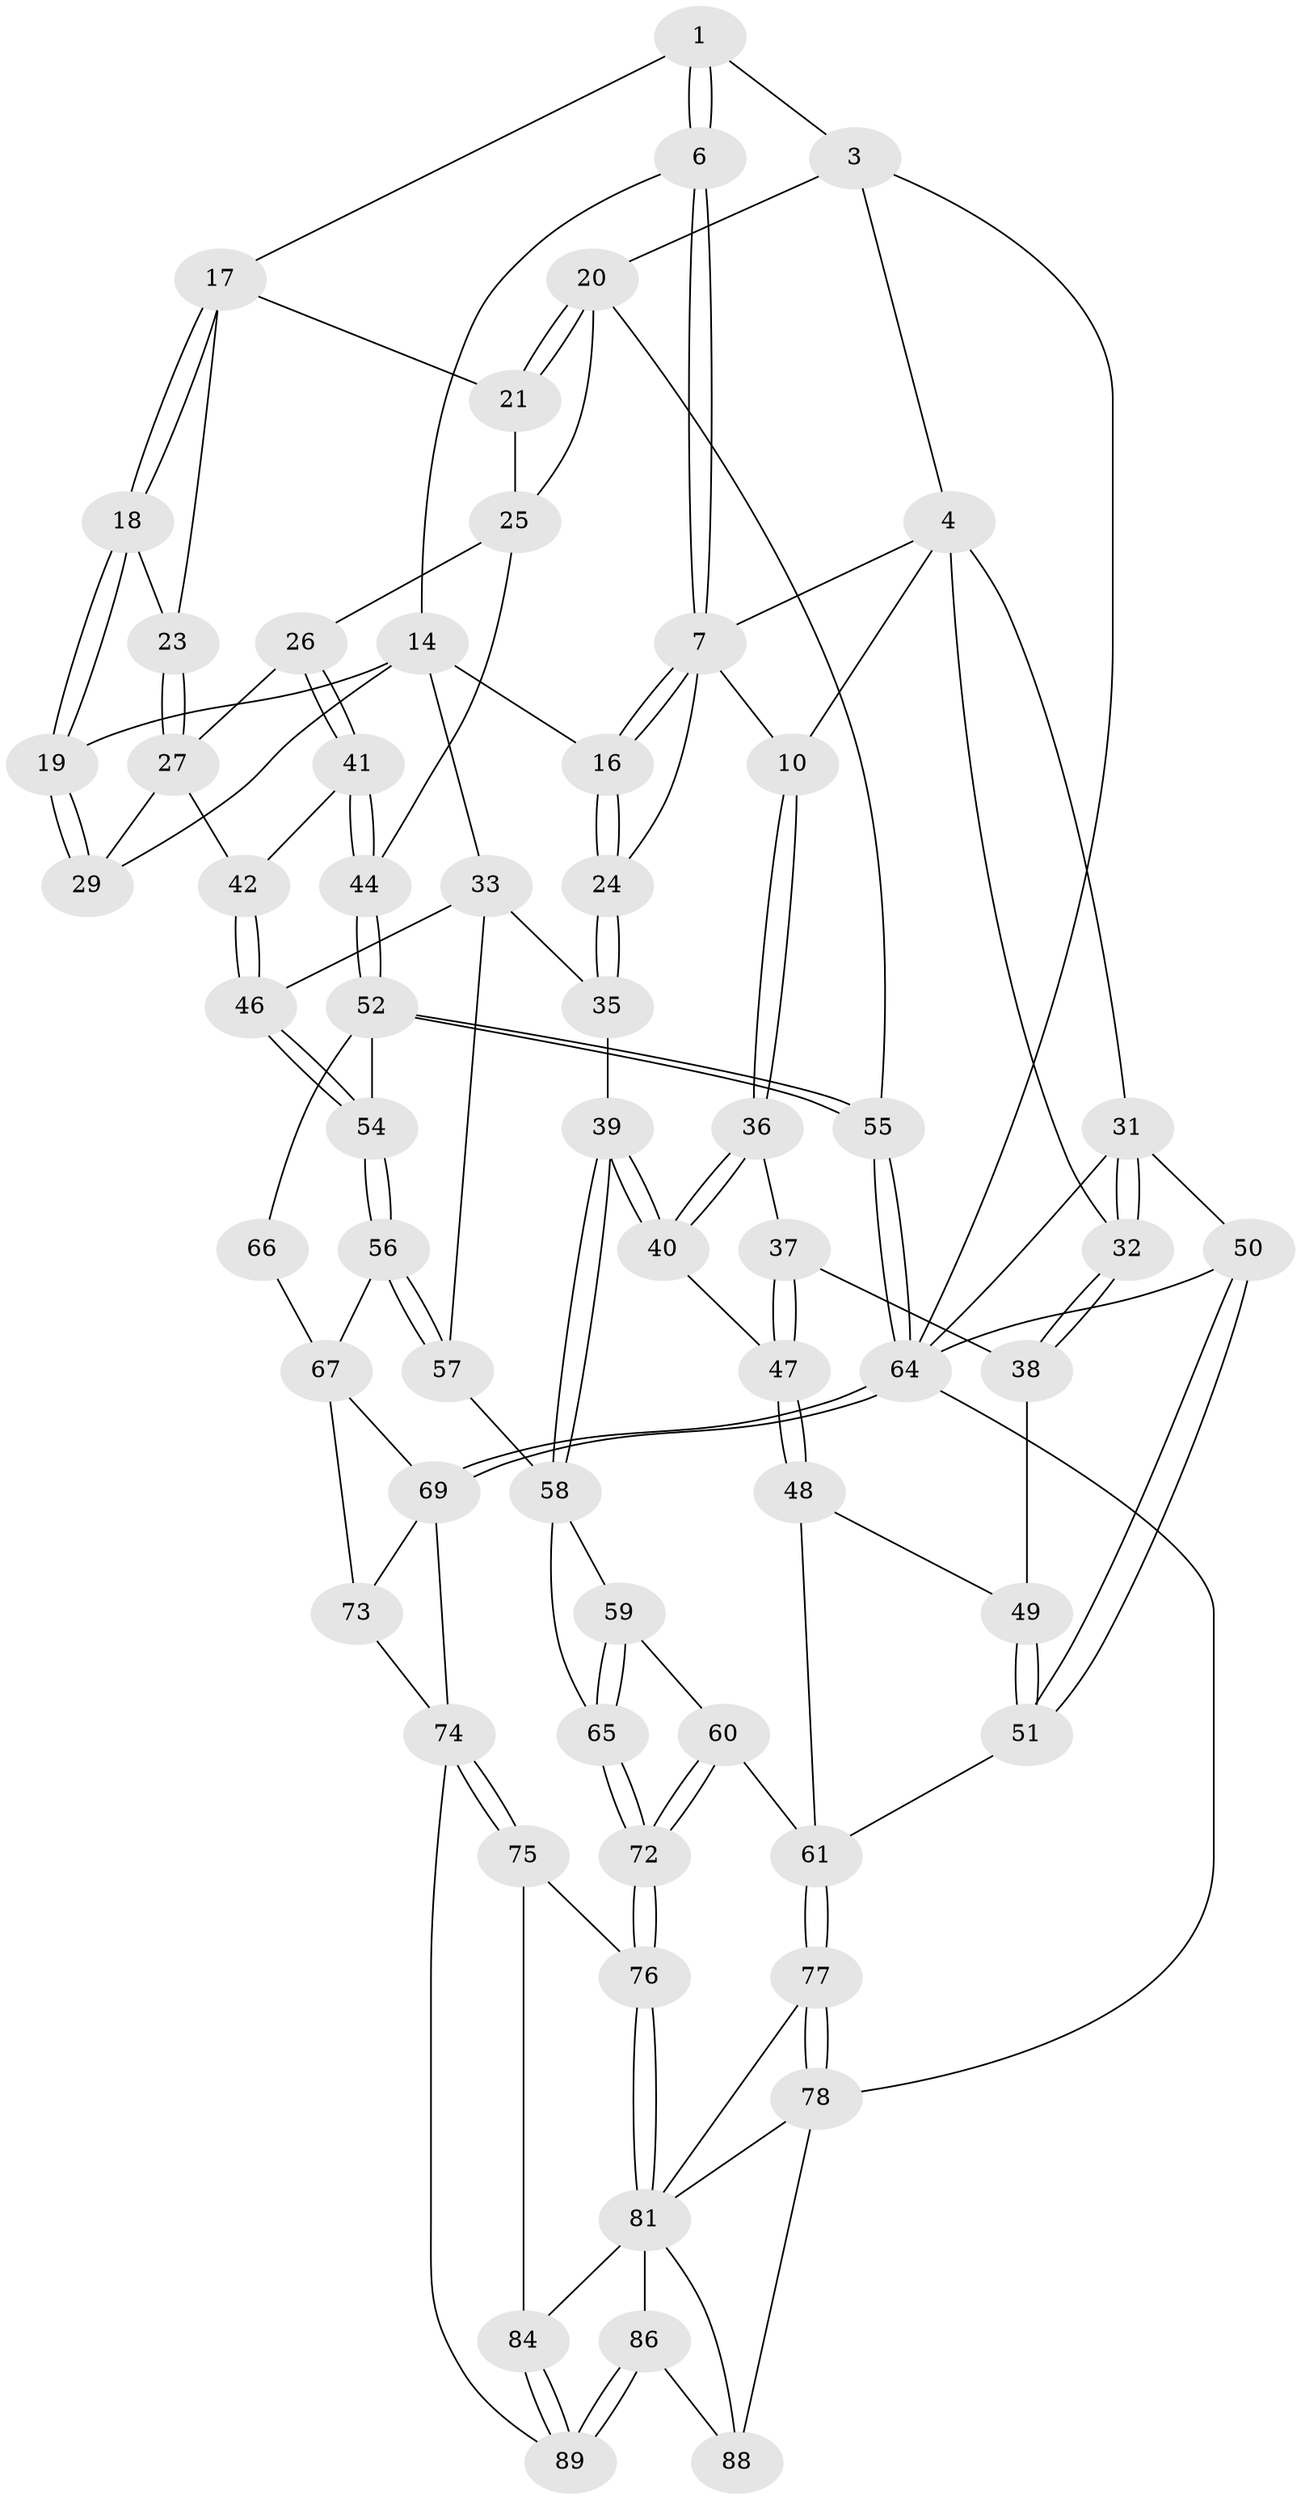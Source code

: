 // original degree distribution, {3: 0.02197802197802198, 4: 0.24175824175824176, 5: 0.5274725274725275, 6: 0.2087912087912088}
// Generated by graph-tools (version 1.1) at 2025/21/03/04/25 18:21:16]
// undirected, 63 vertices, 147 edges
graph export_dot {
graph [start="1"]
  node [color=gray90,style=filled];
  1 [pos="+0.7497221382679577+0",super="+2"];
  3 [pos="+1+0"];
  4 [pos="+0.21565841982363726+0",super="+5+11"];
  6 [pos="+0.5942208697550176+0.1312740226191054",super="+13"];
  7 [pos="+0.5037090294012386+0.15441528920429534",super="+8"];
  10 [pos="+0.26612545226633005+0.2511982022352203"];
  14 [pos="+0.6832644070578618+0.25626512672555435",super="+15"];
  16 [pos="+0.5266067508306107+0.22867833077271257"];
  17 [pos="+0.8321700510547784+0.11733138819194894",super="+22"];
  18 [pos="+0.764143961997497+0.2619121235266635"];
  19 [pos="+0.7589069238583244+0.26842492483755104"];
  20 [pos="+1+0.345408074777237",super="+45"];
  21 [pos="+1+0.32108497863719343"];
  23 [pos="+0.8471218725978379+0.2928794110009675"];
  24 [pos="+0.44882161947382493+0.4459494264323483"];
  25 [pos="+0.9162130066571462+0.36131840923531344",super="+43"];
  26 [pos="+0.8940523430888534+0.3637552634007468"];
  27 [pos="+0.8625334846911927+0.36275872901768674",super="+28"];
  29 [pos="+0.7630189143810964+0.3753875469755637"];
  31 [pos="+0+0.332693038680133"];
  32 [pos="+0+0.32642981229931556"];
  33 [pos="+0.6150012342016826+0.45569127764121614",super="+34"];
  35 [pos="+0.4583784422725256+0.4909122695164318"];
  36 [pos="+0.2151496382815488+0.40724168411716855"];
  37 [pos="+0.156063508758947+0.4492298464613136"];
  38 [pos="+0.1255745296936506+0.4511286738881183"];
  39 [pos="+0.4215635012901957+0.5040644099548297"];
  40 [pos="+0.4054913095722021+0.5023590298898793"];
  41 [pos="+0.863220541114813+0.5095321570628631"];
  42 [pos="+0.8046077262030565+0.4450348239028693"];
  44 [pos="+0.8652482212222555+0.5125342284224759"];
  46 [pos="+0.714054476550946+0.5477254275676008"];
  47 [pos="+0.2315875603752968+0.5469282804880424"];
  48 [pos="+0.21848769192912598+0.5909435779344482"];
  49 [pos="+0.11678089960655172+0.5259576781976836"];
  50 [pos="+0+0.7431881154868876"];
  51 [pos="+0.0882100732781261+0.6960195647764551"];
  52 [pos="+0.8580238295488869+0.643662038938661",super="+53"];
  54 [pos="+0.7612238825365015+0.640294806921156"];
  55 [pos="+1+0.587148117528257"];
  56 [pos="+0.6000340290642896+0.7443816719603683"];
  57 [pos="+0.5506234481440345+0.71675119930499"];
  58 [pos="+0.33548110223407385+0.6359920900656519",super="+63"];
  59 [pos="+0.3182248508218511+0.6563191538258951"];
  60 [pos="+0.25998300302107963+0.6976003366892881"];
  61 [pos="+0.19208392106857303+0.715575222462431",super="+62"];
  64 [pos="+1+1",super="+80"];
  65 [pos="+0.4675336776300098+0.7550491131312244"];
  66 [pos="+0.8618353844659566+0.7144864170105916"];
  67 [pos="+0.7111224681262921+0.8270356394503952",super="+71+68"];
  69 [pos="+1+1",super="+70"];
  72 [pos="+0.42514782114790606+0.787780582428898"];
  73 [pos="+0.6179294318727256+0.8549035283552797"];
  74 [pos="+0.6007912585008967+0.9048060416038983",super="+90"];
  75 [pos="+0.4942190641671674+0.9155072081679543"];
  76 [pos="+0.41898782145218144+0.7995915081225541"];
  77 [pos="+0.20426267408615764+0.7544247639482569"];
  78 [pos="+0+1",super="+79"];
  81 [pos="+0.34969006531652147+0.8785489294536124",super="+85+82"];
  84 [pos="+0.44909918522443554+0.938989242943527"];
  86 [pos="+0.2440090797219344+1",super="+87"];
  88 [pos="+0.15563328265233325+1"];
  89 [pos="+0.450326494837495+0.9468336794392253",super="+91"];
  1 -- 6 [weight=2];
  1 -- 6;
  1 -- 3;
  1 -- 17;
  3 -- 4;
  3 -- 20;
  3 -- 64;
  4 -- 31;
  4 -- 7;
  4 -- 32;
  4 -- 10;
  6 -- 7;
  6 -- 7;
  6 -- 14;
  7 -- 16;
  7 -- 16;
  7 -- 24;
  7 -- 10;
  10 -- 36;
  10 -- 36;
  14 -- 19;
  14 -- 16;
  14 -- 33;
  14 -- 29;
  16 -- 24;
  16 -- 24;
  17 -- 18;
  17 -- 18;
  17 -- 21;
  17 -- 23;
  18 -- 19;
  18 -- 19;
  18 -- 23;
  19 -- 29;
  19 -- 29;
  20 -- 21;
  20 -- 21;
  20 -- 55;
  20 -- 25;
  21 -- 25;
  23 -- 27;
  23 -- 27;
  24 -- 35;
  24 -- 35;
  25 -- 26;
  25 -- 44;
  26 -- 27;
  26 -- 41;
  26 -- 41;
  27 -- 42;
  27 -- 29;
  31 -- 32;
  31 -- 32;
  31 -- 50;
  31 -- 64;
  32 -- 38;
  32 -- 38;
  33 -- 46;
  33 -- 35;
  33 -- 57;
  35 -- 39;
  36 -- 37;
  36 -- 40;
  36 -- 40;
  37 -- 38;
  37 -- 47;
  37 -- 47;
  38 -- 49;
  39 -- 40;
  39 -- 40;
  39 -- 58;
  39 -- 58;
  40 -- 47;
  41 -- 42;
  41 -- 44;
  41 -- 44;
  42 -- 46;
  42 -- 46;
  44 -- 52;
  44 -- 52;
  46 -- 54;
  46 -- 54;
  47 -- 48;
  47 -- 48;
  48 -- 49;
  48 -- 61;
  49 -- 51;
  49 -- 51;
  50 -- 51;
  50 -- 51;
  50 -- 64;
  51 -- 61;
  52 -- 55;
  52 -- 55;
  52 -- 66;
  52 -- 54;
  54 -- 56;
  54 -- 56;
  55 -- 64;
  55 -- 64;
  56 -- 57;
  56 -- 57;
  56 -- 67;
  57 -- 58;
  58 -- 59;
  58 -- 65;
  59 -- 60;
  59 -- 65;
  59 -- 65;
  60 -- 61;
  60 -- 72;
  60 -- 72;
  61 -- 77;
  61 -- 77;
  64 -- 69;
  64 -- 69;
  64 -- 78;
  65 -- 72;
  65 -- 72;
  66 -- 67 [weight=2];
  67 -- 69;
  67 -- 73;
  69 -- 74;
  69 -- 73;
  72 -- 76;
  72 -- 76;
  73 -- 74;
  74 -- 75;
  74 -- 75;
  74 -- 89;
  75 -- 76;
  75 -- 84;
  76 -- 81;
  76 -- 81;
  77 -- 78;
  77 -- 78;
  77 -- 81;
  78 -- 81;
  78 -- 88;
  81 -- 84;
  81 -- 86;
  81 -- 88;
  84 -- 89;
  84 -- 89;
  86 -- 89 [weight=2];
  86 -- 89;
  86 -- 88;
}
